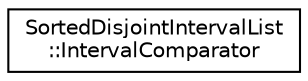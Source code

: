 digraph "Graphical Class Hierarchy"
{
 // LATEX_PDF_SIZE
  edge [fontname="Helvetica",fontsize="10",labelfontname="Helvetica",labelfontsize="10"];
  node [fontname="Helvetica",fontsize="10",shape=record];
  rankdir="LR";
  Node0 [label="SortedDisjointIntervalList\l::IntervalComparator",height=0.2,width=0.4,color="black", fillcolor="white", style="filled",URL="$structoperations__research_1_1_sorted_disjoint_interval_list_1_1_interval_comparator.html",tooltip=" "];
}
